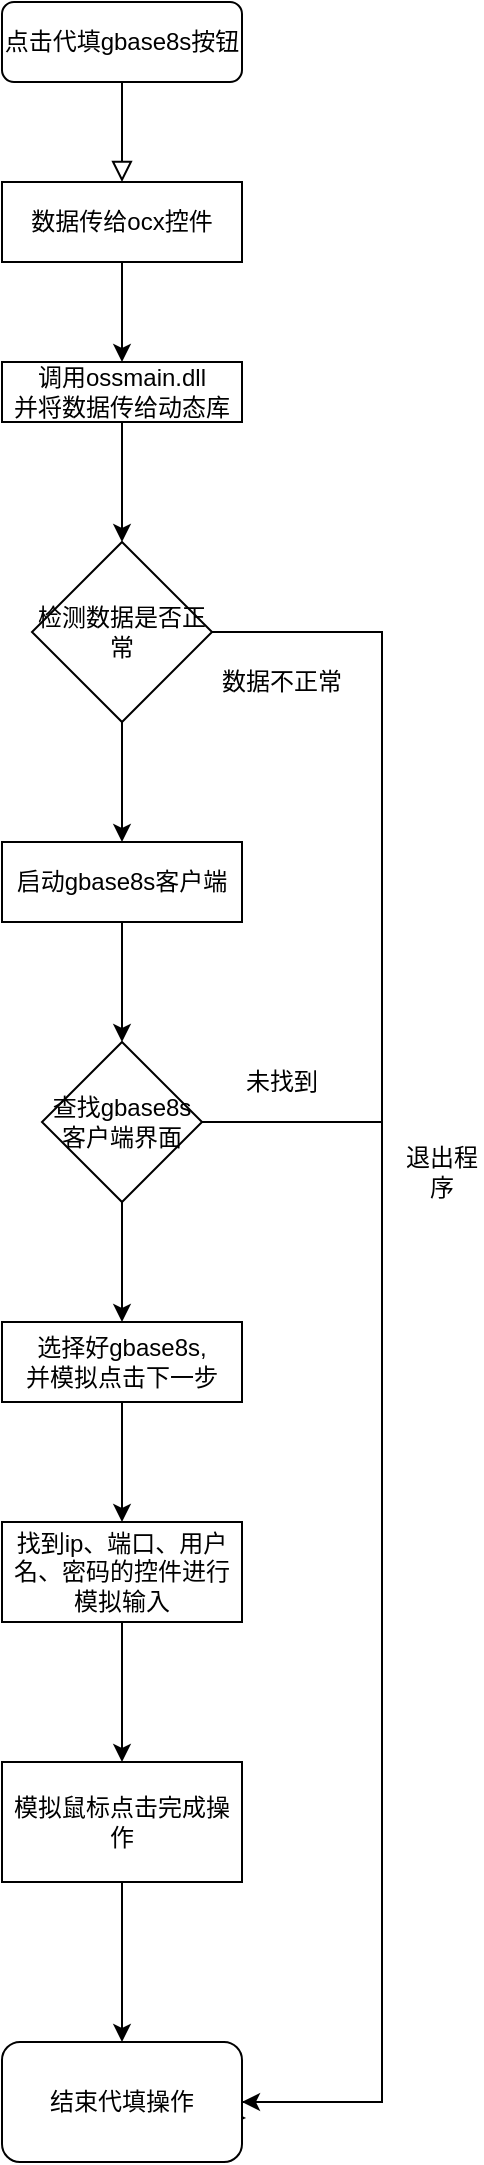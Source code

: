 <mxfile version="14.6.1" type="github">
  <diagram id="C5RBs43oDa-KdzZeNtuy" name="Page-1">
    <mxGraphModel dx="868" dy="525" grid="1" gridSize="10" guides="1" tooltips="1" connect="1" arrows="1" fold="1" page="1" pageScale="1" pageWidth="827" pageHeight="1169" math="0" shadow="0">
      <root>
        <mxCell id="WIyWlLk6GJQsqaUBKTNV-0" />
        <mxCell id="WIyWlLk6GJQsqaUBKTNV-1" parent="WIyWlLk6GJQsqaUBKTNV-0" />
        <mxCell id="WIyWlLk6GJQsqaUBKTNV-2" value="" style="rounded=0;html=1;jettySize=auto;orthogonalLoop=1;fontSize=11;endArrow=block;endFill=0;endSize=8;strokeWidth=1;shadow=0;labelBackgroundColor=none;edgeStyle=orthogonalEdgeStyle;" parent="WIyWlLk6GJQsqaUBKTNV-1" source="WIyWlLk6GJQsqaUBKTNV-3" edge="1">
          <mxGeometry relative="1" as="geometry">
            <mxPoint x="220" y="170" as="targetPoint" />
          </mxGeometry>
        </mxCell>
        <mxCell id="WIyWlLk6GJQsqaUBKTNV-3" value="点击代填gbase8s按钮" style="rounded=1;whiteSpace=wrap;html=1;fontSize=12;glass=0;strokeWidth=1;shadow=0;" parent="WIyWlLk6GJQsqaUBKTNV-1" vertex="1">
          <mxGeometry x="160" y="80" width="120" height="40" as="geometry" />
        </mxCell>
        <mxCell id="d4Z8tD3CTczZPPuY2z9H-1" style="edgeStyle=orthogonalEdgeStyle;rounded=0;orthogonalLoop=1;jettySize=auto;html=1;" edge="1" parent="WIyWlLk6GJQsqaUBKTNV-1" source="d4Z8tD3CTczZPPuY2z9H-0">
          <mxGeometry relative="1" as="geometry">
            <mxPoint x="220" y="260" as="targetPoint" />
          </mxGeometry>
        </mxCell>
        <mxCell id="d4Z8tD3CTczZPPuY2z9H-0" value="数据传给ocx控件" style="rounded=0;whiteSpace=wrap;html=1;" vertex="1" parent="WIyWlLk6GJQsqaUBKTNV-1">
          <mxGeometry x="160" y="170" width="120" height="40" as="geometry" />
        </mxCell>
        <mxCell id="d4Z8tD3CTczZPPuY2z9H-4" value="" style="edgeStyle=orthogonalEdgeStyle;rounded=0;orthogonalLoop=1;jettySize=auto;html=1;entryX=0.5;entryY=0;entryDx=0;entryDy=0;" edge="1" parent="WIyWlLk6GJQsqaUBKTNV-1" source="d4Z8tD3CTczZPPuY2z9H-2" target="d4Z8tD3CTczZPPuY2z9H-5">
          <mxGeometry relative="1" as="geometry">
            <mxPoint x="220" y="355" as="targetPoint" />
          </mxGeometry>
        </mxCell>
        <mxCell id="d4Z8tD3CTczZPPuY2z9H-2" value="调用ossmain.dll&lt;br&gt;并将数据传给动态库" style="rounded=0;whiteSpace=wrap;html=1;" vertex="1" parent="WIyWlLk6GJQsqaUBKTNV-1">
          <mxGeometry x="160" y="260" width="120" height="30" as="geometry" />
        </mxCell>
        <mxCell id="d4Z8tD3CTczZPPuY2z9H-7" value="" style="edgeStyle=orthogonalEdgeStyle;rounded=0;orthogonalLoop=1;jettySize=auto;html=1;" edge="1" parent="WIyWlLk6GJQsqaUBKTNV-1" source="d4Z8tD3CTczZPPuY2z9H-5" target="d4Z8tD3CTczZPPuY2z9H-6">
          <mxGeometry relative="1" as="geometry" />
        </mxCell>
        <mxCell id="d4Z8tD3CTczZPPuY2z9H-21" style="edgeStyle=orthogonalEdgeStyle;rounded=0;orthogonalLoop=1;jettySize=auto;html=1;entryX=1.017;entryY=0.633;entryDx=0;entryDy=0;entryPerimeter=0;" edge="1" parent="WIyWlLk6GJQsqaUBKTNV-1" source="d4Z8tD3CTczZPPuY2z9H-5" target="d4Z8tD3CTczZPPuY2z9H-18">
          <mxGeometry relative="1" as="geometry">
            <Array as="points">
              <mxPoint x="350" y="395" />
              <mxPoint x="350" y="1130" />
              <mxPoint x="262" y="1130" />
            </Array>
          </mxGeometry>
        </mxCell>
        <mxCell id="d4Z8tD3CTczZPPuY2z9H-5" value="&lt;span&gt;检测数据是否正常&lt;/span&gt;" style="rhombus;whiteSpace=wrap;html=1;" vertex="1" parent="WIyWlLk6GJQsqaUBKTNV-1">
          <mxGeometry x="175" y="350" width="90" height="90" as="geometry" />
        </mxCell>
        <mxCell id="d4Z8tD3CTczZPPuY2z9H-9" value="" style="edgeStyle=orthogonalEdgeStyle;rounded=0;orthogonalLoop=1;jettySize=auto;html=1;" edge="1" parent="WIyWlLk6GJQsqaUBKTNV-1" source="d4Z8tD3CTczZPPuY2z9H-6" target="d4Z8tD3CTczZPPuY2z9H-8">
          <mxGeometry relative="1" as="geometry" />
        </mxCell>
        <mxCell id="d4Z8tD3CTczZPPuY2z9H-6" value="启动gbase8s客户端" style="whiteSpace=wrap;html=1;" vertex="1" parent="WIyWlLk6GJQsqaUBKTNV-1">
          <mxGeometry x="160" y="500" width="120" height="40" as="geometry" />
        </mxCell>
        <mxCell id="d4Z8tD3CTczZPPuY2z9H-11" value="" style="edgeStyle=orthogonalEdgeStyle;rounded=0;orthogonalLoop=1;jettySize=auto;html=1;" edge="1" parent="WIyWlLk6GJQsqaUBKTNV-1" source="d4Z8tD3CTczZPPuY2z9H-8" target="d4Z8tD3CTczZPPuY2z9H-10">
          <mxGeometry relative="1" as="geometry" />
        </mxCell>
        <mxCell id="d4Z8tD3CTczZPPuY2z9H-20" style="edgeStyle=orthogonalEdgeStyle;rounded=0;orthogonalLoop=1;jettySize=auto;html=1;entryX=1;entryY=0.5;entryDx=0;entryDy=0;" edge="1" parent="WIyWlLk6GJQsqaUBKTNV-1" source="d4Z8tD3CTczZPPuY2z9H-8" target="d4Z8tD3CTczZPPuY2z9H-18">
          <mxGeometry relative="1" as="geometry">
            <Array as="points">
              <mxPoint x="350" y="640" />
              <mxPoint x="350" y="1130" />
            </Array>
          </mxGeometry>
        </mxCell>
        <mxCell id="d4Z8tD3CTczZPPuY2z9H-8" value="查找gbase8s客户端界面" style="rhombus;whiteSpace=wrap;html=1;" vertex="1" parent="WIyWlLk6GJQsqaUBKTNV-1">
          <mxGeometry x="180" y="600" width="80" height="80" as="geometry" />
        </mxCell>
        <mxCell id="d4Z8tD3CTczZPPuY2z9H-13" value="" style="edgeStyle=orthogonalEdgeStyle;rounded=0;orthogonalLoop=1;jettySize=auto;html=1;" edge="1" parent="WIyWlLk6GJQsqaUBKTNV-1" source="d4Z8tD3CTczZPPuY2z9H-10" target="d4Z8tD3CTczZPPuY2z9H-12">
          <mxGeometry relative="1" as="geometry" />
        </mxCell>
        <mxCell id="d4Z8tD3CTczZPPuY2z9H-10" value="选择好gbase8s,&lt;br&gt;并模拟点击下一步" style="whiteSpace=wrap;html=1;" vertex="1" parent="WIyWlLk6GJQsqaUBKTNV-1">
          <mxGeometry x="160" y="740" width="120" height="40" as="geometry" />
        </mxCell>
        <mxCell id="d4Z8tD3CTczZPPuY2z9H-15" value="" style="edgeStyle=orthogonalEdgeStyle;rounded=0;orthogonalLoop=1;jettySize=auto;html=1;" edge="1" parent="WIyWlLk6GJQsqaUBKTNV-1" source="d4Z8tD3CTczZPPuY2z9H-12" target="d4Z8tD3CTczZPPuY2z9H-14">
          <mxGeometry relative="1" as="geometry" />
        </mxCell>
        <mxCell id="d4Z8tD3CTczZPPuY2z9H-12" value="找到ip、端口、用户名、密码的控件进行模拟输入" style="whiteSpace=wrap;html=1;" vertex="1" parent="WIyWlLk6GJQsqaUBKTNV-1">
          <mxGeometry x="160" y="840" width="120" height="50" as="geometry" />
        </mxCell>
        <mxCell id="d4Z8tD3CTczZPPuY2z9H-17" value="" style="edgeStyle=orthogonalEdgeStyle;rounded=0;orthogonalLoop=1;jettySize=auto;html=1;" edge="1" parent="WIyWlLk6GJQsqaUBKTNV-1" source="d4Z8tD3CTczZPPuY2z9H-14">
          <mxGeometry relative="1" as="geometry">
            <mxPoint x="220" y="1100" as="targetPoint" />
          </mxGeometry>
        </mxCell>
        <mxCell id="d4Z8tD3CTczZPPuY2z9H-14" value="模拟鼠标点击完成操作" style="whiteSpace=wrap;html=1;" vertex="1" parent="WIyWlLk6GJQsqaUBKTNV-1">
          <mxGeometry x="160" y="960" width="120" height="60" as="geometry" />
        </mxCell>
        <mxCell id="d4Z8tD3CTczZPPuY2z9H-18" value="结束代填操作" style="rounded=1;whiteSpace=wrap;html=1;" vertex="1" parent="WIyWlLk6GJQsqaUBKTNV-1">
          <mxGeometry x="160" y="1100" width="120" height="60" as="geometry" />
        </mxCell>
        <mxCell id="d4Z8tD3CTczZPPuY2z9H-22" value="未找到" style="text;html=1;strokeColor=none;fillColor=none;align=center;verticalAlign=middle;whiteSpace=wrap;rounded=0;" vertex="1" parent="WIyWlLk6GJQsqaUBKTNV-1">
          <mxGeometry x="280" y="610" width="40" height="20" as="geometry" />
        </mxCell>
        <mxCell id="d4Z8tD3CTczZPPuY2z9H-25" value="退出程序" style="text;html=1;strokeColor=none;fillColor=none;align=center;verticalAlign=middle;whiteSpace=wrap;rounded=0;" vertex="1" parent="WIyWlLk6GJQsqaUBKTNV-1">
          <mxGeometry x="360" y="610" width="40" height="110" as="geometry" />
        </mxCell>
        <mxCell id="d4Z8tD3CTczZPPuY2z9H-26" value="数据不正常" style="text;html=1;strokeColor=none;fillColor=none;align=center;verticalAlign=middle;whiteSpace=wrap;rounded=0;" vertex="1" parent="WIyWlLk6GJQsqaUBKTNV-1">
          <mxGeometry x="265" y="410" width="70" height="20" as="geometry" />
        </mxCell>
      </root>
    </mxGraphModel>
  </diagram>
</mxfile>
